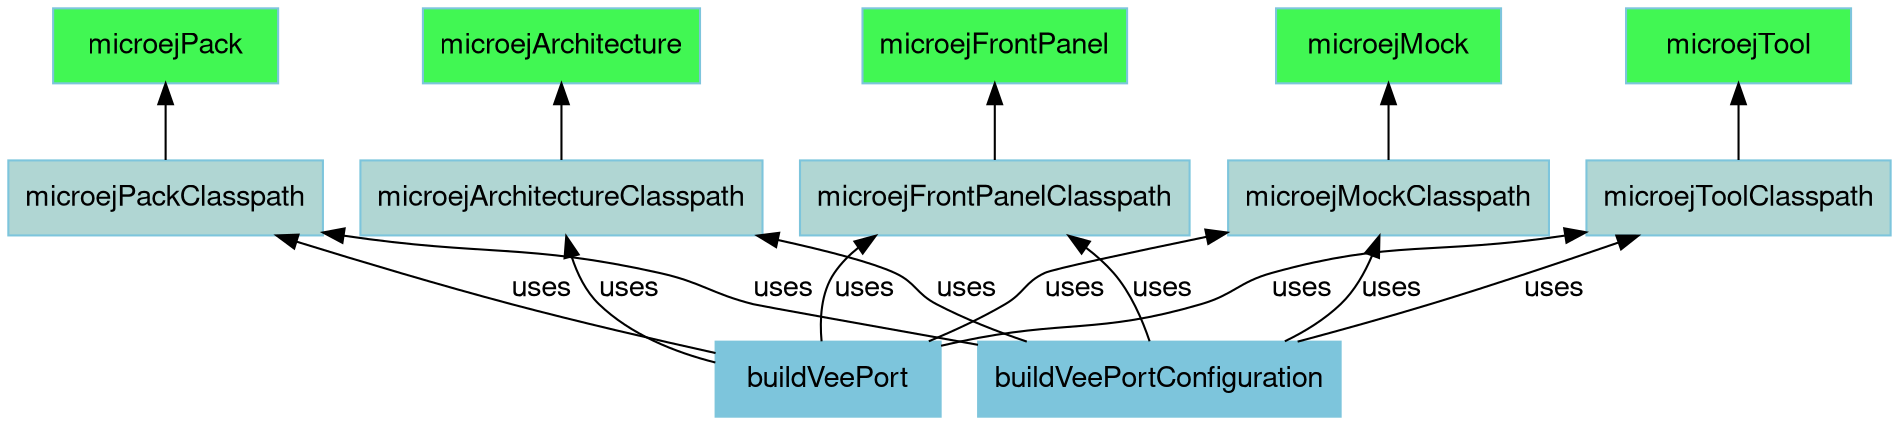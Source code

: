 digraph mygraph {
    rankdir="BT";
    bgcolor="transparent"
    fontname="Helvetica,Arial,sans-serif"
    node [
        shape = box
        width = 1.5
        color = "#7dc5dc"
        style = filled
        fontname="Helvetica,Arial,sans-serif"
    ]
    edge [fontname="Helvetica,Arial,sans-serif"]
    "microejArchitecture" [fillcolor = "#41f753"]
    "microejPack" [fillcolor = "#41f753"]
    "microejMock" [fillcolor = "#41f753"]
    "microejFrontPanel" [fillcolor = "#41f753"]
    "microejTool" [fillcolor = "#41f753"]

    "microejArchitectureClasspath" [fillcolor = "#b0d6d3"]
    "microejPackClasspath" [fillcolor = "#b0d6d3"]
    "microejMockClasspath" [fillcolor = "#b0d6d3"]
    "microejFrontPanelClasspath" [fillcolor = "#b0d6d3"]
    "microejToolClasspath" [fillcolor = "#b0d6d3"]

    "microejArchitectureClasspath" -> "microejArchitecture"
    "microejPackClasspath" -> "microejPack"
    "microejMockClasspath" -> "microejMock"
    "microejFrontPanelClasspath" -> "microejFrontPanel"
    "microejToolClasspath" -> "microejTool"
    "buildVeePort" -> "microejArchitectureClasspath" [ label="uses" ]
    "buildVeePort" -> "microejPackClasspath" [ label="uses" ]
    "buildVeePort" -> "microejMockClasspath" [ label="uses" ]
    "buildVeePort" -> "microejFrontPanelClasspath" [ label="uses" ]
    "buildVeePort" -> "microejToolClasspath" [ label="uses" ]
    "buildVeePortConfiguration" -> "microejArchitectureClasspath" [ label="uses" ]
    "buildVeePortConfiguration" -> "microejPackClasspath" [ label="uses" ]
    "buildVeePortConfiguration" -> "microejMockClasspath" [ label="uses" ]
    "buildVeePortConfiguration" -> "microejFrontPanelClasspath" [ label="uses" ]
    "buildVeePortConfiguration" -> "microejToolClasspath" [ label="uses" ]
}